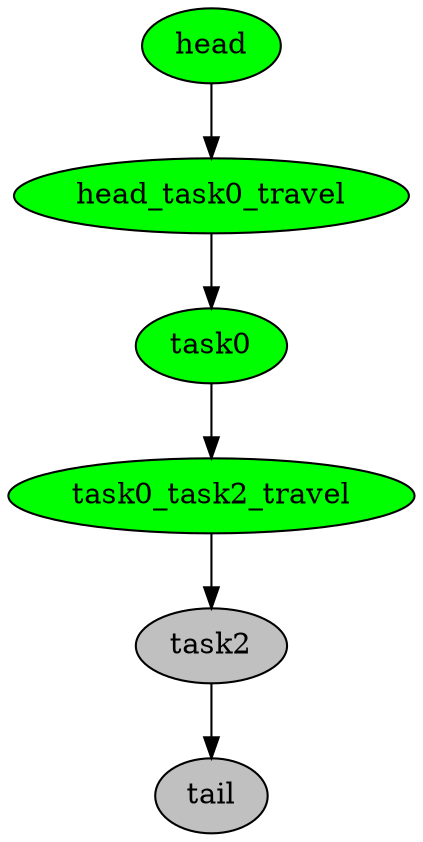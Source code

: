 digraph timeline {
head[label="head",style=filled,fillcolor=green,fontcolor=black];
head_task0_travel[label="head_task0_travel",style=filled,fillcolor=green,fontcolor=black];
task0[label="task0",style=filled,fillcolor=green,fontcolor=black];
task0_task2_travel[label="task0_task2_travel",style=filled,fillcolor=green,fontcolor=black];
task2[label="task2",style=filled,fillcolor=gray,fontcolor=black];
tail[label="tail",style=filled,fillcolor=gray,fontcolor=black];
"head"->"head_task0_travel"[color=black];
"head_task0_travel"->"task0"[color=black];
"task0"->"task0_task2_travel"[color=black];
"task0_task2_travel"->"task2"[color=black];
"task2"->"tail"[color=black];
}
